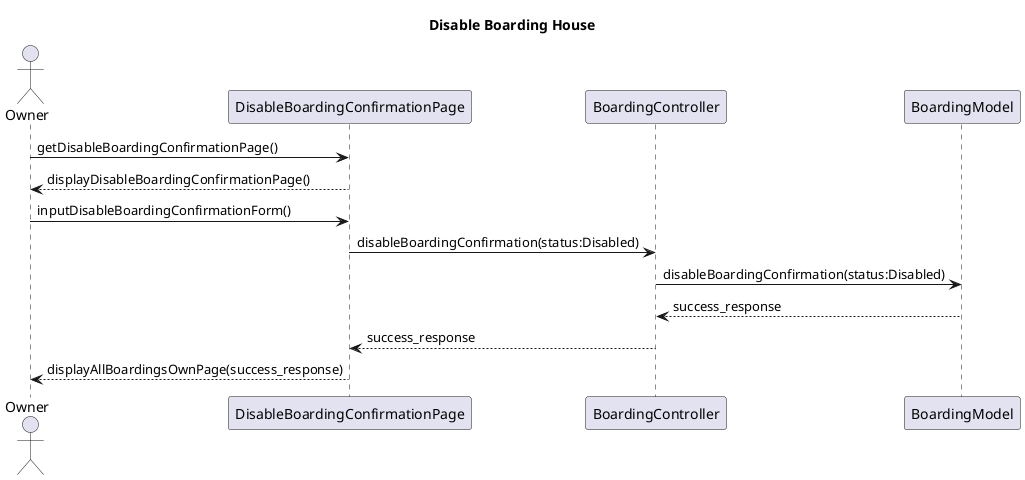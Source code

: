 @startuml
title Disable Boarding House
actor Owner as act
participant DisableBoardingConfirmationPage as view
participant BoardingController as ctrl
participant BoardingModel as model

act -> view : getDisableBoardingConfirmationPage()
act <-- view : displayDisableBoardingConfirmationPage()

    act->view : inputDisableBoardingConfirmationForm()
    view->ctrl: disableBoardingConfirmation(status:Disabled)
    ctrl->model: disableBoardingConfirmation(status:Disabled)
    model --> ctrl: success_response
    ctrl --> view: success_response
    view-->act: displayAllBoardingsOwnPage(success_response)

@enduml
